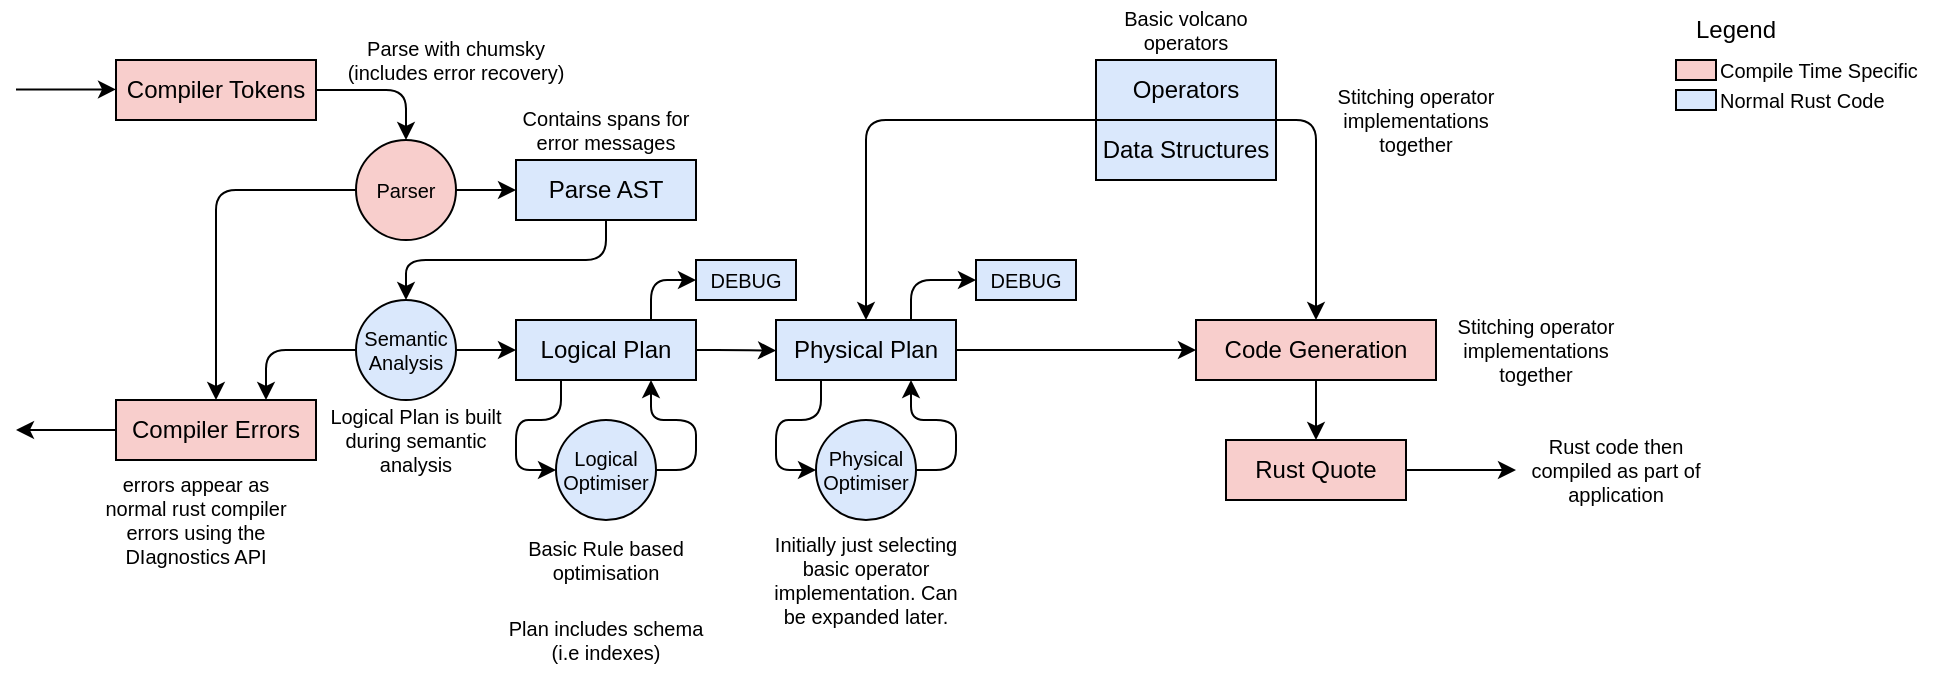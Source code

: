 <mxfile>
    <diagram id="1Se5fJ3k4LB6Hq802_FU" name="Page-1">
        <mxGraphModel dx="878" dy="1892" grid="1" gridSize="10" guides="1" tooltips="1" connect="1" arrows="1" fold="1" page="1" pageScale="1" pageWidth="850" pageHeight="1100" math="0" shadow="0">
            <root>
                <mxCell id="0"/>
                <mxCell id="1" parent="0"/>
                <mxCell id="7" style="edgeStyle=orthogonalEdgeStyle;html=1;exitX=0.5;exitY=1;exitDx=0;exitDy=0;entryX=0.5;entryY=0;entryDx=0;entryDy=0;" edge="1" parent="1" source="3" target="18">
                    <mxGeometry relative="1" as="geometry">
                        <Array as="points">
                            <mxPoint x="305" y="110"/>
                            <mxPoint x="205" y="110"/>
                        </Array>
                    </mxGeometry>
                </mxCell>
                <mxCell id="3" value="Parse AST" style="rounded=0;whiteSpace=wrap;html=1;fillColor=#dae8fc;strokeColor=#000000;" parent="1" vertex="1">
                    <mxGeometry x="260" y="60" width="90" height="30" as="geometry"/>
                </mxCell>
                <mxCell id="27" style="edgeStyle=orthogonalEdgeStyle;html=1;exitX=1;exitY=0.5;exitDx=0;exitDy=0;fontSize=10;" edge="1" parent="1" source="4">
                    <mxGeometry relative="1" as="geometry">
                        <mxPoint x="390" y="155.31" as="targetPoint"/>
                    </mxGeometry>
                </mxCell>
                <mxCell id="30" style="edgeStyle=orthogonalEdgeStyle;html=1;exitX=0.25;exitY=1;exitDx=0;exitDy=0;entryX=0;entryY=0.5;entryDx=0;entryDy=0;fontSize=10;" edge="1" parent="1" source="4" target="29">
                    <mxGeometry relative="1" as="geometry">
                        <Array as="points">
                            <mxPoint x="282" y="190"/>
                            <mxPoint x="260" y="190"/>
                            <mxPoint x="260" y="215"/>
                        </Array>
                    </mxGeometry>
                </mxCell>
                <mxCell id="38" style="edgeStyle=orthogonalEdgeStyle;html=1;exitX=0.75;exitY=0;exitDx=0;exitDy=0;entryX=0;entryY=0.5;entryDx=0;entryDy=0;fontSize=10;" edge="1" parent="1" source="4" target="37">
                    <mxGeometry relative="1" as="geometry"/>
                </mxCell>
                <mxCell id="4" value="Logical Plan" style="rounded=0;whiteSpace=wrap;html=1;fillColor=#dae8fc;strokeColor=#000000;" parent="1" vertex="1">
                    <mxGeometry x="260" y="140" width="90" height="30" as="geometry"/>
                </mxCell>
                <mxCell id="17" style="edgeStyle=orthogonalEdgeStyle;html=1;exitX=1;exitY=0.5;exitDx=0;exitDy=0;entryX=0.5;entryY=0;entryDx=0;entryDy=0;" edge="1" parent="1" source="6" target="15">
                    <mxGeometry relative="1" as="geometry"/>
                </mxCell>
                <mxCell id="6" value="Compiler Tokens" style="rounded=0;whiteSpace=wrap;html=1;fillColor=#f8cecc;strokeColor=#000000;" vertex="1" parent="1">
                    <mxGeometry x="60" y="10" width="100" height="30" as="geometry"/>
                </mxCell>
                <mxCell id="22" style="edgeStyle=orthogonalEdgeStyle;html=1;fontSize=10;" edge="1" parent="1">
                    <mxGeometry relative="1" as="geometry">
                        <mxPoint x="10" y="195" as="targetPoint"/>
                        <mxPoint x="60" y="195" as="sourcePoint"/>
                        <Array as="points">
                            <mxPoint x="40" y="195"/>
                            <mxPoint x="40" y="195"/>
                        </Array>
                    </mxGeometry>
                </mxCell>
                <mxCell id="12" value="Compiler Errors" style="rounded=0;whiteSpace=wrap;html=1;fillColor=#f8cecc;strokeColor=#000000;" vertex="1" parent="1">
                    <mxGeometry x="60" y="180" width="100" height="30" as="geometry"/>
                </mxCell>
                <mxCell id="20" style="edgeStyle=orthogonalEdgeStyle;html=1;exitX=0;exitY=0.5;exitDx=0;exitDy=0;entryX=0.5;entryY=0;entryDx=0;entryDy=0;fontSize=10;" edge="1" parent="1" source="15" target="12">
                    <mxGeometry relative="1" as="geometry"/>
                </mxCell>
                <mxCell id="24" style="edgeStyle=orthogonalEdgeStyle;html=1;exitX=1;exitY=0.5;exitDx=0;exitDy=0;entryX=0;entryY=0.5;entryDx=0;entryDy=0;fontSize=10;" edge="1" parent="1" source="15" target="3">
                    <mxGeometry relative="1" as="geometry"/>
                </mxCell>
                <mxCell id="15" value="Parser" style="ellipse;whiteSpace=wrap;html=1;aspect=fixed;fontSize=10;fillColor=#f8cecc;strokeColor=#000000;" vertex="1" parent="1">
                    <mxGeometry x="180" y="50" width="50" height="50" as="geometry"/>
                </mxCell>
                <mxCell id="21" style="edgeStyle=orthogonalEdgeStyle;html=1;exitX=0;exitY=0.5;exitDx=0;exitDy=0;entryX=0.75;entryY=0;entryDx=0;entryDy=0;fontSize=10;" edge="1" parent="1" source="18" target="12">
                    <mxGeometry relative="1" as="geometry"/>
                </mxCell>
                <mxCell id="25" style="edgeStyle=orthogonalEdgeStyle;html=1;exitX=1;exitY=0.5;exitDx=0;exitDy=0;entryX=0;entryY=0.5;entryDx=0;entryDy=0;fontSize=10;" edge="1" parent="1" source="18" target="4">
                    <mxGeometry relative="1" as="geometry"/>
                </mxCell>
                <mxCell id="18" value="Semantic&lt;br style=&quot;font-size: 10px;&quot;&gt;Analysis" style="ellipse;whiteSpace=wrap;html=1;aspect=fixed;fontSize=10;fillColor=#dae8fc;strokeColor=#000000;" vertex="1" parent="1">
                    <mxGeometry x="180" y="130" width="50" height="50" as="geometry"/>
                </mxCell>
                <mxCell id="23" style="edgeStyle=orthogonalEdgeStyle;html=1;fontSize=10;" edge="1" parent="1">
                    <mxGeometry relative="1" as="geometry">
                        <mxPoint x="60" y="24.71" as="targetPoint"/>
                        <mxPoint x="10" y="24.71" as="sourcePoint"/>
                    </mxGeometry>
                </mxCell>
                <mxCell id="34" style="edgeStyle=orthogonalEdgeStyle;html=1;exitX=0.25;exitY=1;exitDx=0;exitDy=0;entryX=0;entryY=0.5;entryDx=0;entryDy=0;fontSize=10;" edge="1" parent="1" source="28" target="32">
                    <mxGeometry relative="1" as="geometry">
                        <Array as="points">
                            <mxPoint x="412" y="190"/>
                            <mxPoint x="390" y="190"/>
                            <mxPoint x="390" y="215"/>
                        </Array>
                    </mxGeometry>
                </mxCell>
                <mxCell id="36" style="edgeStyle=orthogonalEdgeStyle;html=1;exitX=1;exitY=0.5;exitDx=0;exitDy=0;entryX=0;entryY=0.5;entryDx=0;entryDy=0;fontSize=10;" edge="1" parent="1" source="28" target="35">
                    <mxGeometry relative="1" as="geometry"/>
                </mxCell>
                <mxCell id="40" style="edgeStyle=orthogonalEdgeStyle;html=1;exitX=0.75;exitY=0;exitDx=0;exitDy=0;entryX=0;entryY=0.5;entryDx=0;entryDy=0;fontSize=10;" edge="1" parent="1" source="28" target="39">
                    <mxGeometry relative="1" as="geometry"/>
                </mxCell>
                <mxCell id="28" value="Physical Plan" style="rounded=0;whiteSpace=wrap;html=1;fillColor=#dae8fc;strokeColor=#000000;" vertex="1" parent="1">
                    <mxGeometry x="390" y="140" width="90" height="30" as="geometry"/>
                </mxCell>
                <mxCell id="31" style="edgeStyle=orthogonalEdgeStyle;html=1;exitX=1;exitY=0.5;exitDx=0;exitDy=0;entryX=0.75;entryY=1;entryDx=0;entryDy=0;fontSize=10;" edge="1" parent="1" source="29" target="4">
                    <mxGeometry relative="1" as="geometry">
                        <Array as="points">
                            <mxPoint x="350" y="215"/>
                            <mxPoint x="350" y="190"/>
                            <mxPoint x="328" y="190"/>
                        </Array>
                    </mxGeometry>
                </mxCell>
                <mxCell id="29" value="Logical&lt;br&gt;Optimiser" style="ellipse;whiteSpace=wrap;html=1;aspect=fixed;fontSize=10;fillColor=#dae8fc;strokeColor=#000000;" vertex="1" parent="1">
                    <mxGeometry x="280" y="190" width="50" height="50" as="geometry"/>
                </mxCell>
                <mxCell id="33" style="edgeStyle=orthogonalEdgeStyle;html=1;exitX=1;exitY=0.5;exitDx=0;exitDy=0;entryX=0.75;entryY=1;entryDx=0;entryDy=0;fontSize=10;" edge="1" parent="1" source="32" target="28">
                    <mxGeometry relative="1" as="geometry">
                        <Array as="points">
                            <mxPoint x="480" y="215"/>
                            <mxPoint x="480" y="190"/>
                            <mxPoint x="458" y="190"/>
                        </Array>
                    </mxGeometry>
                </mxCell>
                <mxCell id="32" value="Physical&lt;br&gt;Optimiser" style="ellipse;whiteSpace=wrap;html=1;aspect=fixed;fontSize=10;fillColor=#dae8fc;strokeColor=#000000;" vertex="1" parent="1">
                    <mxGeometry x="410" y="190" width="50" height="50" as="geometry"/>
                </mxCell>
                <mxCell id="46" style="edgeStyle=orthogonalEdgeStyle;html=1;exitX=0.5;exitY=1;exitDx=0;exitDy=0;fontSize=10;entryX=0.5;entryY=0;entryDx=0;entryDy=0;" edge="1" parent="1" source="35" target="47">
                    <mxGeometry relative="1" as="geometry">
                        <mxPoint x="660.276" y="210" as="targetPoint"/>
                    </mxGeometry>
                </mxCell>
                <mxCell id="35" value="Code Generation" style="rounded=0;whiteSpace=wrap;html=1;fillColor=#f8cecc;strokeColor=#000000;" vertex="1" parent="1">
                    <mxGeometry x="600" y="140" width="120" height="30" as="geometry"/>
                </mxCell>
                <mxCell id="37" value="DEBUG" style="rounded=0;whiteSpace=wrap;html=1;fontSize=10;fillColor=#dae8fc;strokeColor=#000000;" vertex="1" parent="1">
                    <mxGeometry x="350" y="110" width="50" height="20" as="geometry"/>
                </mxCell>
                <mxCell id="39" value="DEBUG" style="rounded=0;whiteSpace=wrap;html=1;fontSize=10;fillColor=#dae8fc;strokeColor=#000000;" vertex="1" parent="1">
                    <mxGeometry x="490" y="110" width="50" height="20" as="geometry"/>
                </mxCell>
                <mxCell id="44" style="edgeStyle=orthogonalEdgeStyle;html=1;exitX=0;exitY=1;exitDx=0;exitDy=0;entryX=0.5;entryY=0;entryDx=0;entryDy=0;fontSize=10;" edge="1" parent="1" source="41" target="28">
                    <mxGeometry relative="1" as="geometry">
                        <Array as="points">
                            <mxPoint x="435" y="40"/>
                        </Array>
                    </mxGeometry>
                </mxCell>
                <mxCell id="45" style="edgeStyle=orthogonalEdgeStyle;html=1;exitX=1;exitY=1;exitDx=0;exitDy=0;fontSize=10;entryX=0.5;entryY=0;entryDx=0;entryDy=0;" edge="1" parent="1" source="41" target="35">
                    <mxGeometry relative="1" as="geometry">
                        <mxPoint x="640" y="120" as="targetPoint"/>
                        <Array as="points">
                            <mxPoint x="660" y="40"/>
                        </Array>
                    </mxGeometry>
                </mxCell>
                <mxCell id="41" value="Operators" style="rounded=0;whiteSpace=wrap;html=1;fillColor=#dae8fc;strokeColor=#000000;" vertex="1" parent="1">
                    <mxGeometry x="550" y="10" width="90" height="30" as="geometry"/>
                </mxCell>
                <mxCell id="42" value="Data Structures" style="rounded=0;whiteSpace=wrap;html=1;fillColor=#dae8fc;strokeColor=#000000;" vertex="1" parent="1">
                    <mxGeometry x="550" y="40" width="90" height="30" as="geometry"/>
                </mxCell>
                <mxCell id="48" style="edgeStyle=orthogonalEdgeStyle;html=1;exitX=1;exitY=0.5;exitDx=0;exitDy=0;fontSize=10;" edge="1" parent="1" source="47">
                    <mxGeometry relative="1" as="geometry">
                        <mxPoint x="760" y="215" as="targetPoint"/>
                    </mxGeometry>
                </mxCell>
                <mxCell id="47" value="Rust Quote" style="rounded=0;whiteSpace=wrap;html=1;fillColor=#f8cecc;strokeColor=#000000;" vertex="1" parent="1">
                    <mxGeometry x="615" y="200" width="90" height="30" as="geometry"/>
                </mxCell>
                <mxCell id="49" value="Basic volcano operators" style="text;html=1;strokeColor=none;fillColor=none;align=center;verticalAlign=middle;whiteSpace=wrap;rounded=0;fontSize=10;" vertex="1" parent="1">
                    <mxGeometry x="545" y="-20" width="100" height="30" as="geometry"/>
                </mxCell>
                <mxCell id="50" value="Contains spans for error messages" style="text;html=1;strokeColor=none;fillColor=none;align=center;verticalAlign=middle;whiteSpace=wrap;rounded=0;fontSize=10;" vertex="1" parent="1">
                    <mxGeometry x="255" y="30" width="100" height="30" as="geometry"/>
                </mxCell>
                <mxCell id="51" value="Logical Plan is built during semantic analysis" style="text;html=1;strokeColor=none;fillColor=none;align=center;verticalAlign=middle;whiteSpace=wrap;rounded=0;fontSize=10;" vertex="1" parent="1">
                    <mxGeometry x="160" y="180" width="100" height="40" as="geometry"/>
                </mxCell>
                <mxCell id="52" value="errors appear as normal rust compiler errors using the DIagnostics API" style="text;html=1;strokeColor=none;fillColor=none;align=center;verticalAlign=middle;whiteSpace=wrap;rounded=0;fontSize=10;" vertex="1" parent="1">
                    <mxGeometry x="50" y="220" width="100" height="40" as="geometry"/>
                </mxCell>
                <mxCell id="53" value="Parse with chumsky (includes error recovery)" style="text;html=1;strokeColor=none;fillColor=none;align=center;verticalAlign=middle;whiteSpace=wrap;rounded=0;fontSize=10;" vertex="1" parent="1">
                    <mxGeometry x="170" y="-10" width="120" height="40" as="geometry"/>
                </mxCell>
                <mxCell id="54" value="Rust code then compiled as part of application" style="text;html=1;strokeColor=none;fillColor=none;align=center;verticalAlign=middle;whiteSpace=wrap;rounded=0;fontSize=10;" vertex="1" parent="1">
                    <mxGeometry x="760" y="195" width="100" height="40" as="geometry"/>
                </mxCell>
                <mxCell id="55" value="Stitching operator implementations together" style="text;html=1;strokeColor=none;fillColor=none;align=center;verticalAlign=middle;whiteSpace=wrap;rounded=0;fontSize=10;" vertex="1" parent="1">
                    <mxGeometry x="720" y="135" width="100" height="40" as="geometry"/>
                </mxCell>
                <mxCell id="56" value="Basic Rule based optimisation" style="text;html=1;strokeColor=none;fillColor=none;align=center;verticalAlign=middle;whiteSpace=wrap;rounded=0;fontSize=10;" vertex="1" parent="1">
                    <mxGeometry x="255" y="240" width="100" height="40" as="geometry"/>
                </mxCell>
                <mxCell id="57" value="Initially just selecting basic operator implementation. Can be expanded later." style="text;html=1;strokeColor=none;fillColor=none;align=center;verticalAlign=middle;whiteSpace=wrap;rounded=0;fontSize=10;" vertex="1" parent="1">
                    <mxGeometry x="385" y="240" width="100" height="60" as="geometry"/>
                </mxCell>
                <mxCell id="58" value="Stitching operator implementations together" style="text;html=1;strokeColor=none;fillColor=none;align=center;verticalAlign=middle;whiteSpace=wrap;rounded=0;fontSize=10;" vertex="1" parent="1">
                    <mxGeometry x="660" y="20" width="100" height="40" as="geometry"/>
                </mxCell>
                <mxCell id="59" value="Plan includes schema (i.e indexes)" style="text;html=1;strokeColor=none;fillColor=none;align=center;verticalAlign=middle;whiteSpace=wrap;rounded=0;fontSize=10;" vertex="1" parent="1">
                    <mxGeometry x="255" y="280" width="100" height="40" as="geometry"/>
                </mxCell>
                <mxCell id="61" value="Legend" style="text;html=1;strokeColor=none;fillColor=none;align=center;verticalAlign=middle;whiteSpace=wrap;rounded=0;fontSize=12;" vertex="1" parent="1">
                    <mxGeometry x="840" y="-20" width="60" height="30" as="geometry"/>
                </mxCell>
                <mxCell id="62" value="" style="rounded=0;whiteSpace=wrap;html=1;fillColor=#f8cecc;strokeColor=#000000;" vertex="1" parent="1">
                    <mxGeometry x="840" y="10" width="20" height="10" as="geometry"/>
                </mxCell>
                <mxCell id="65" value="Compile Time Specific" style="text;html=1;strokeColor=none;fillColor=none;align=left;verticalAlign=middle;whiteSpace=wrap;rounded=0;fontSize=10;" vertex="1" parent="1">
                    <mxGeometry x="860" y="5" width="120" height="20" as="geometry"/>
                </mxCell>
                <mxCell id="66" value="" style="rounded=0;whiteSpace=wrap;html=1;fillColor=#dae8fc;strokeColor=#000000;" vertex="1" parent="1">
                    <mxGeometry x="840" y="25" width="20" height="10" as="geometry"/>
                </mxCell>
                <mxCell id="67" value="Normal Rust Code" style="text;html=1;strokeColor=none;fillColor=none;align=left;verticalAlign=middle;whiteSpace=wrap;rounded=0;fontSize=10;" vertex="1" parent="1">
                    <mxGeometry x="860" y="20" width="120" height="20" as="geometry"/>
                </mxCell>
            </root>
        </mxGraphModel>
    </diagram>
</mxfile>